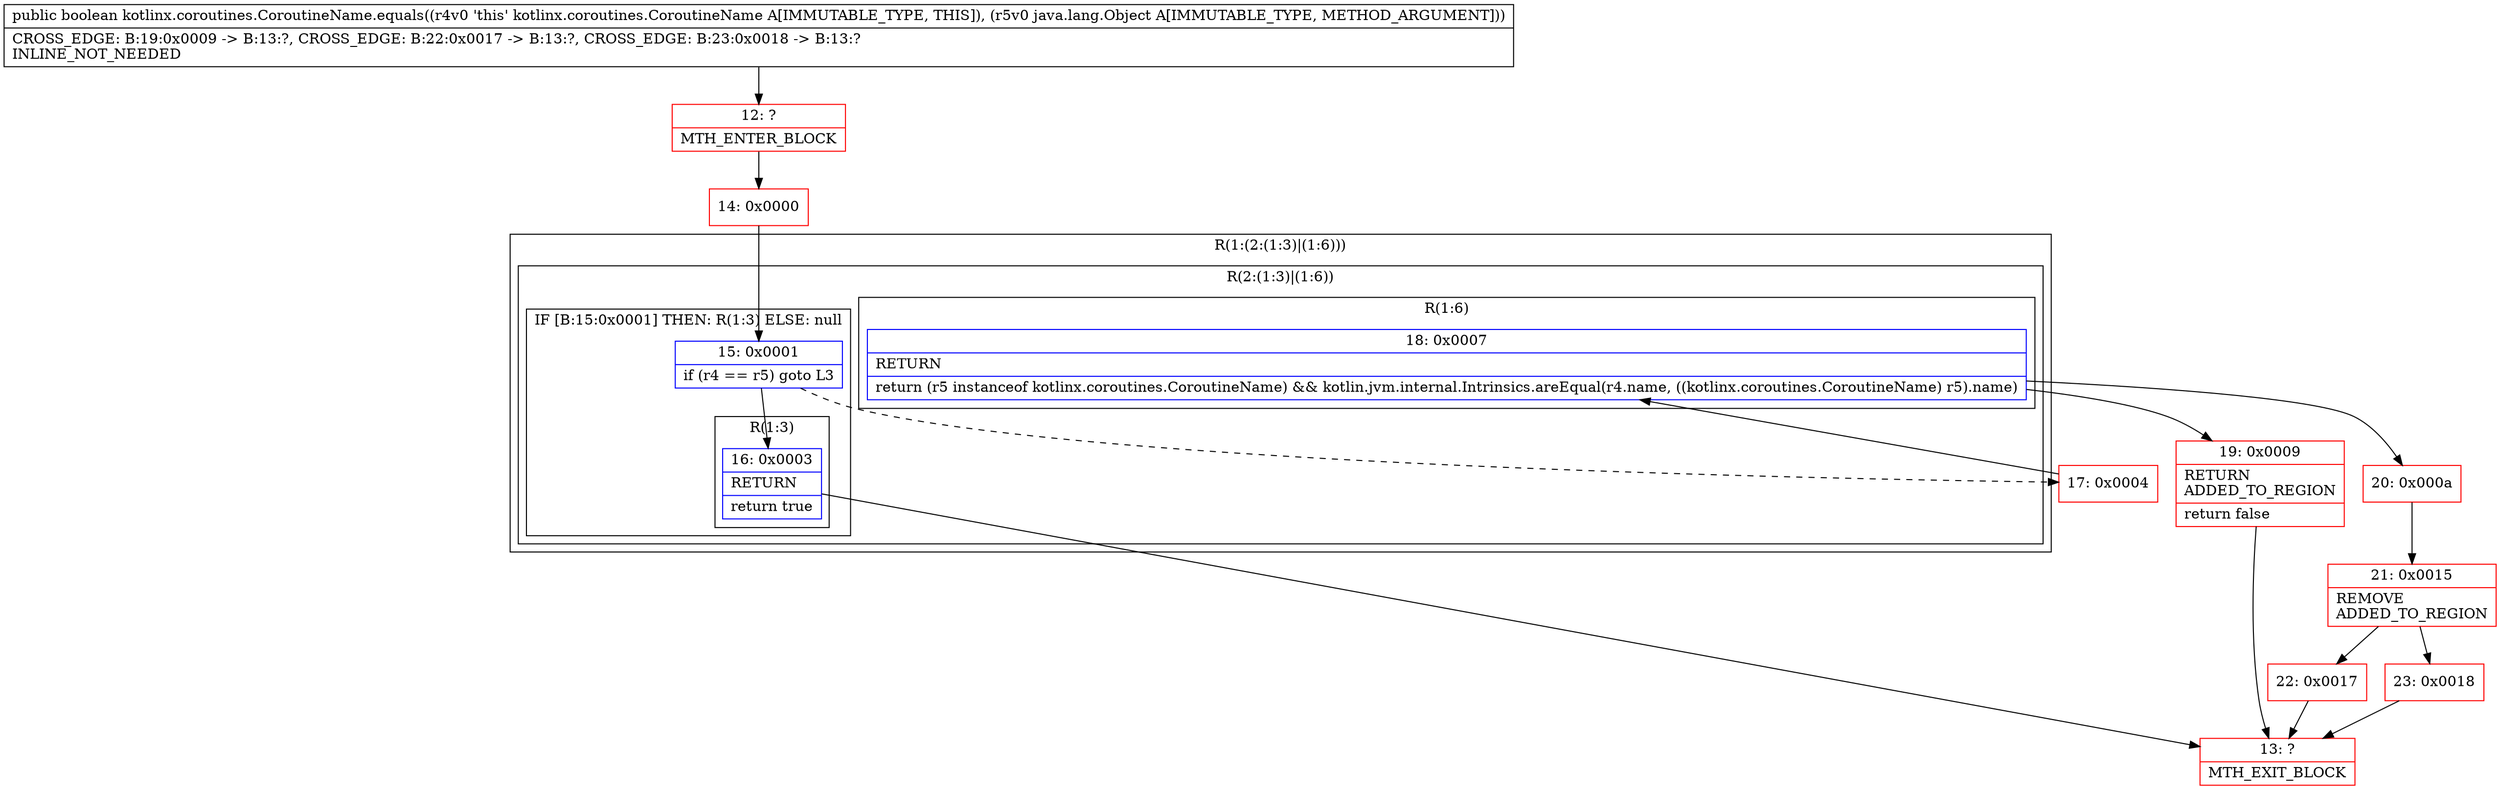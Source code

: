 digraph "CFG forkotlinx.coroutines.CoroutineName.equals(Ljava\/lang\/Object;)Z" {
subgraph cluster_Region_877443037 {
label = "R(1:(2:(1:3)|(1:6)))";
node [shape=record,color=blue];
subgraph cluster_Region_796438092 {
label = "R(2:(1:3)|(1:6))";
node [shape=record,color=blue];
subgraph cluster_IfRegion_690515236 {
label = "IF [B:15:0x0001] THEN: R(1:3) ELSE: null";
node [shape=record,color=blue];
Node_15 [shape=record,label="{15\:\ 0x0001|if (r4 == r5) goto L3\l}"];
subgraph cluster_Region_1475213753 {
label = "R(1:3)";
node [shape=record,color=blue];
Node_16 [shape=record,label="{16\:\ 0x0003|RETURN\l|return true\l}"];
}
}
subgraph cluster_Region_114183878 {
label = "R(1:6)";
node [shape=record,color=blue];
Node_18 [shape=record,label="{18\:\ 0x0007|RETURN\l|return (r5 instanceof kotlinx.coroutines.CoroutineName) && kotlin.jvm.internal.Intrinsics.areEqual(r4.name, ((kotlinx.coroutines.CoroutineName) r5).name)\l}"];
}
}
}
Node_12 [shape=record,color=red,label="{12\:\ ?|MTH_ENTER_BLOCK\l}"];
Node_14 [shape=record,color=red,label="{14\:\ 0x0000}"];
Node_13 [shape=record,color=red,label="{13\:\ ?|MTH_EXIT_BLOCK\l}"];
Node_17 [shape=record,color=red,label="{17\:\ 0x0004}"];
Node_19 [shape=record,color=red,label="{19\:\ 0x0009|RETURN\lADDED_TO_REGION\l|return false\l}"];
Node_20 [shape=record,color=red,label="{20\:\ 0x000a}"];
Node_21 [shape=record,color=red,label="{21\:\ 0x0015|REMOVE\lADDED_TO_REGION\l}"];
Node_22 [shape=record,color=red,label="{22\:\ 0x0017}"];
Node_23 [shape=record,color=red,label="{23\:\ 0x0018}"];
MethodNode[shape=record,label="{public boolean kotlinx.coroutines.CoroutineName.equals((r4v0 'this' kotlinx.coroutines.CoroutineName A[IMMUTABLE_TYPE, THIS]), (r5v0 java.lang.Object A[IMMUTABLE_TYPE, METHOD_ARGUMENT]))  | CROSS_EDGE: B:19:0x0009 \-\> B:13:?, CROSS_EDGE: B:22:0x0017 \-\> B:13:?, CROSS_EDGE: B:23:0x0018 \-\> B:13:?\lINLINE_NOT_NEEDED\l}"];
MethodNode -> Node_12;Node_15 -> Node_16;
Node_15 -> Node_17[style=dashed];
Node_16 -> Node_13;
Node_18 -> Node_19;
Node_18 -> Node_20;
Node_12 -> Node_14;
Node_14 -> Node_15;
Node_17 -> Node_18;
Node_19 -> Node_13;
Node_20 -> Node_21;
Node_21 -> Node_22;
Node_21 -> Node_23;
Node_22 -> Node_13;
Node_23 -> Node_13;
}

